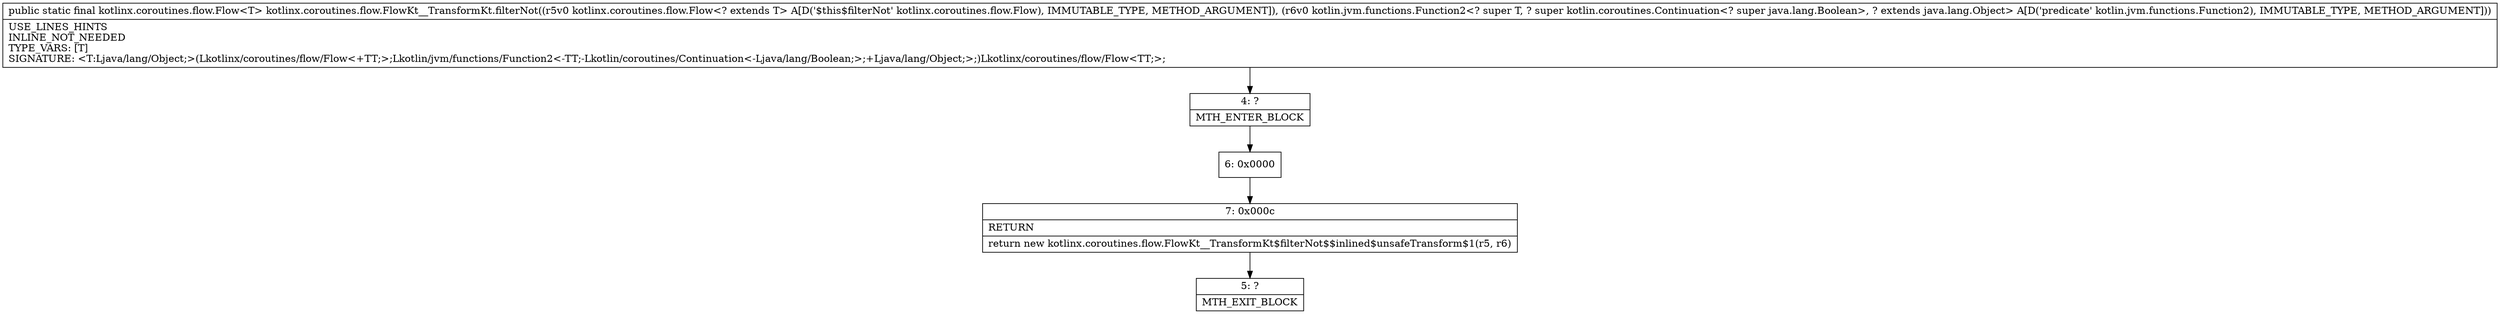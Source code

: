 digraph "CFG forkotlinx.coroutines.flow.FlowKt__TransformKt.filterNot(Lkotlinx\/coroutines\/flow\/Flow;Lkotlin\/jvm\/functions\/Function2;)Lkotlinx\/coroutines\/flow\/Flow;" {
Node_4 [shape=record,label="{4\:\ ?|MTH_ENTER_BLOCK\l}"];
Node_6 [shape=record,label="{6\:\ 0x0000}"];
Node_7 [shape=record,label="{7\:\ 0x000c|RETURN\l|return new kotlinx.coroutines.flow.FlowKt__TransformKt$filterNot$$inlined$unsafeTransform$1(r5, r6)\l}"];
Node_5 [shape=record,label="{5\:\ ?|MTH_EXIT_BLOCK\l}"];
MethodNode[shape=record,label="{public static final kotlinx.coroutines.flow.Flow\<T\> kotlinx.coroutines.flow.FlowKt__TransformKt.filterNot((r5v0 kotlinx.coroutines.flow.Flow\<? extends T\> A[D('$this$filterNot' kotlinx.coroutines.flow.Flow), IMMUTABLE_TYPE, METHOD_ARGUMENT]), (r6v0 kotlin.jvm.functions.Function2\<? super T, ? super kotlin.coroutines.Continuation\<? super java.lang.Boolean\>, ? extends java.lang.Object\> A[D('predicate' kotlin.jvm.functions.Function2), IMMUTABLE_TYPE, METHOD_ARGUMENT]))  | USE_LINES_HINTS\lINLINE_NOT_NEEDED\lTYPE_VARS: [T]\lSIGNATURE: \<T:Ljava\/lang\/Object;\>(Lkotlinx\/coroutines\/flow\/Flow\<+TT;\>;Lkotlin\/jvm\/functions\/Function2\<\-TT;\-Lkotlin\/coroutines\/Continuation\<\-Ljava\/lang\/Boolean;\>;+Ljava\/lang\/Object;\>;)Lkotlinx\/coroutines\/flow\/Flow\<TT;\>;\l}"];
MethodNode -> Node_4;Node_4 -> Node_6;
Node_6 -> Node_7;
Node_7 -> Node_5;
}

